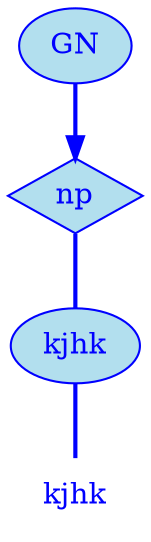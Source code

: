digraph g {
	graph [bb="0,0,62,252"];
	node [label="\N"];
	graph [_draw_="c 5 -white C 5 -white P 4 0 0 0 252 62 252 62 0 ",
		xdotversion="1.2"];
	"mc1s1_t1#token84" [label=kjhk, shape=plaintext, fillcolor=lightblue2, fontcolor=blue, pos="31,18", width="0.75", height="0.50", _ldraw_="F 14.000000 11 -Times-Roman c 4 -blue T 31 13 0 29 4 -kjhk "];
	"mc1s1_W1#wordmc1s1_t1#token" [label=kjhk, shape=ellipse, fillcolor=lightblue2, fontcolor=blue, pos="31,90", width="0.86", height="0.50", color=blue, style=filled, _draw_="S 6 -filled c 4 -blue C 10 -lightblue2 E 31 90 31 18 ", _ldraw_="F 14.000000 11 -Times-Roman c 4 -blue T 31 85 0 29 4 -kjhk "];
	"mc1s1_P13#pos" [label=np, shape=diamond, fillcolor=lightblue2, fontcolor=blue, pos="31,162", width="0.75", height="0.50", color=blue, style=filled, _draw_="S 6 -filled c 4 -blue C 10 -lightblue2 P 4 31 180 4 162 31 144 58 162 ", _ldraw_="F 14.000000 11 -Times-Roman c 4 -blue T 31 157 0 17 2 -np "];
	"mc1s1_chk0#chunk" [label=GN, fillcolor=lightblue2, fontcolor=blue, pos="31,234", width="0.75", height="0.50", color=blue, style=filled, arrowhead=doubleoctagon, _draw_="S 6 -filled c 4 -blue C 10 -lightblue2 E 31 234 27 18 ", _ldraw_="F 14.000000 11 -Times-Roman c 4 -blue T 31 229 0 22 2 -GN "];
	"mc1s1_W1#wordmc1s1_t1#token" -> "mc1s1_t1#token84" [arrowhead=none, color=blue, fontcolor=blue, style=bold, minlen=1, pos="31,72 31,61 31,47 31,36", _draw_="S 4 -bold c 4 -blue B 4 31 72 31 61 31 47 31 36 "];
	"mc1s1_P13#pos" -> "mc1s1_W1#wordmc1s1_t1#token" [arrowhead=none, color=blue, fontcolor=blue, style=bold, minlen=1, pos="31,144 31,133 31,119 31,108", _draw_="S 4 -bold c 4 -blue B 4 31 144 31 133 31 119 31 108 "];
	"mc1s1_chk0#chunk" -> "mc1s1_P13#pos" [color=blue, fontcolor=blue, style=bold, minlen=1, pos="e,31,180 31,216 31,208 31,199 31,190", shape=normal, _draw_="S 4 -bold c 4 -blue B 4 31 216 31 208 31 199 31 190 ", _hdraw_="S 5 -solid S 15 -setlinewidth(1) c 4 -blue C 4 -blue P 3 35 190 31 180 28 190 "];
}
